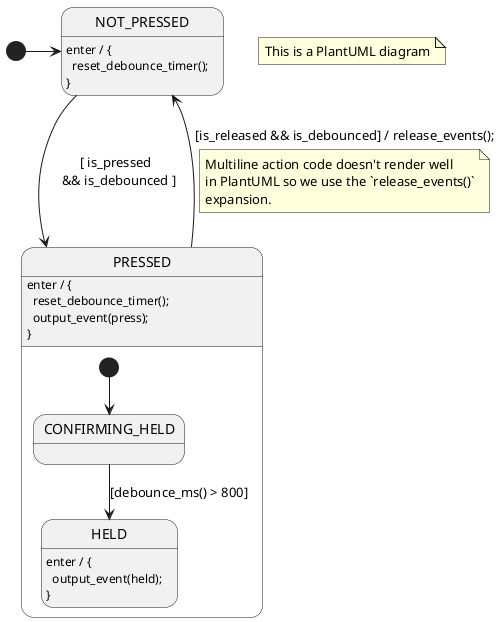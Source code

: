 @startuml ButtonSm1Cpp

[*] -> NOT_PRESSED
state NOT_PRESSED {
  NOT_PRESSED : enter / {\n  reset_debounce_timer();\n}
}

note "This is a PlantUML diagram" as N1

state PRESSED {
  PRESSED : enter / {\n  reset_debounce_timer();\n  output_event(press);\n}

  HELD : enter / {\n  output_event(held);\n}

  [*] -down-> CONFIRMING_HELD
  CONFIRMING_HELD -down-> HELD : [debounce_ms() > 800]
}

/'
Note:
I couldn't get the below transition to match the yEd diagram. PlantUML center aligns the below label
and makes it hard to read. Does anyone know how to left align it?
PRESSED --> NOT_PRESSED : [is_released && is_debounced] / {\n  if (debounce_ms() <= 200) {\n    output_event(tap);\n  }\n  output_event(release);\n}
'/

PRESSED --> NOT_PRESSED : [is_released && is_debounced] / release_events();
note on link : Multiline action code doesn't render well\nin PlantUML so we use the `release_events()`\nexpansion.

NOT_PRESSED --> PRESSED : [ is_pressed\n  && is_debounced ]

@enduml